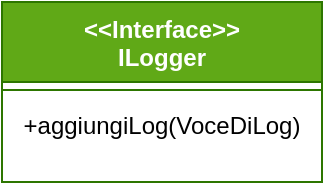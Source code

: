 <mxfile version="21.3.4" type="github">
  <diagram name="Page-1" id="nBlXPvtEvKySL4JXP5dd">
    <mxGraphModel dx="435" dy="751" grid="1" gridSize="10" guides="1" tooltips="1" connect="1" arrows="1" fold="1" page="1" pageScale="1" pageWidth="827" pageHeight="1169" math="0" shadow="0">
      <root>
        <mxCell id="0" />
        <mxCell id="1" parent="0" />
        <mxCell id="z4WN6smfYebxxNH55LHP-1" value="&amp;lt;&amp;lt;Interface&amp;gt;&amp;gt;&lt;br&gt;ILogger" style="swimlane;fontStyle=1;align=center;verticalAlign=top;childLayout=stackLayout;horizontal=1;startSize=40;horizontalStack=0;resizeParent=1;resizeParentMax=0;resizeLast=0;collapsible=1;marginBottom=0;whiteSpace=wrap;html=1;fillColor=#60a917;fontColor=#ffffff;strokeColor=#2D7600;" parent="1" vertex="1">
          <mxGeometry x="160" y="220" width="160" height="90" as="geometry" />
        </mxCell>
        <mxCell id="z4WN6smfYebxxNH55LHP-2" value="" style="line;strokeWidth=1;fillColor=none;align=left;verticalAlign=middle;spacingTop=-1;spacingLeft=3;spacingRight=3;rotatable=0;labelPosition=right;points=[];portConstraint=eastwest;strokeColor=inherit;" parent="z4WN6smfYebxxNH55LHP-1" vertex="1">
          <mxGeometry y="40" width="160" height="8" as="geometry" />
        </mxCell>
        <mxCell id="z4WN6smfYebxxNH55LHP-3" value="&lt;div align=&quot;center&quot;&gt;+aggiungiLog(VoceDiLog)&lt;/div&gt;" style="text;strokeColor=none;fillColor=none;align=center;verticalAlign=top;spacingLeft=4;spacingRight=4;overflow=hidden;rotatable=0;points=[[0,0.5],[1,0.5]];portConstraint=eastwest;whiteSpace=wrap;html=1;" parent="z4WN6smfYebxxNH55LHP-1" vertex="1">
          <mxGeometry y="48" width="160" height="42" as="geometry" />
        </mxCell>
      </root>
    </mxGraphModel>
  </diagram>
</mxfile>
